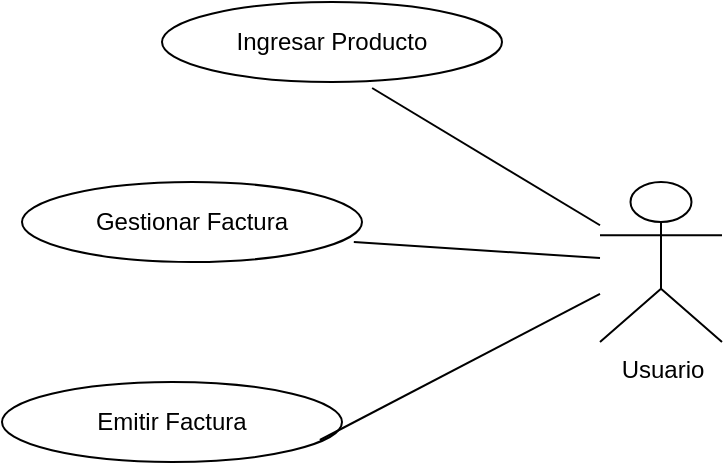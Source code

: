 <mxfile version="14.4.4"><diagram id="IqP3ed1xshZNpkBc8JZA" name="Page-1"><mxGraphModel dx="526" dy="433" grid="1" gridSize="10" guides="1" tooltips="1" connect="1" arrows="1" fold="1" page="1" pageScale="1" pageWidth="827" pageHeight="1169" math="0" shadow="0"><root><mxCell id="0"/><mxCell id="1" parent="0"/><mxCell id="FVj3k6TiRIditWx6QblU-1" value="&lt;font style=&quot;vertical-align: inherit&quot;&gt;&lt;font style=&quot;vertical-align: inherit&quot;&gt;&lt;font style=&quot;vertical-align: inherit&quot;&gt;&lt;font style=&quot;vertical-align: inherit&quot;&gt;Usuario&lt;/font&gt;&lt;/font&gt;&lt;/font&gt;&lt;/font&gt;" style="shape=umlActor;verticalLabelPosition=bottom;verticalAlign=top;html=1;outlineConnect=0;" parent="1" vertex="1"><mxGeometry x="399" y="150" width="61" height="80" as="geometry"/></mxCell><mxCell id="FVj3k6TiRIditWx6QblU-2" value="&lt;font style=&quot;vertical-align: inherit&quot;&gt;&lt;font style=&quot;vertical-align: inherit&quot;&gt;Ingresar Producto&lt;/font&gt;&lt;/font&gt;" style="ellipse;whiteSpace=wrap;html=1;" parent="1" vertex="1"><mxGeometry x="180" y="60" width="170" height="40" as="geometry"/></mxCell><mxCell id="FVj3k6TiRIditWx6QblU-3" value="&lt;font style=&quot;vertical-align: inherit&quot;&gt;&lt;font style=&quot;vertical-align: inherit&quot;&gt;&lt;font style=&quot;vertical-align: inherit&quot;&gt;&lt;font style=&quot;vertical-align: inherit&quot;&gt;&lt;font style=&quot;vertical-align: inherit&quot;&gt;&lt;font style=&quot;vertical-align: inherit&quot;&gt;Emitir Factura&lt;/font&gt;&lt;/font&gt;&lt;/font&gt;&lt;/font&gt;&lt;/font&gt;&lt;/font&gt;" style="ellipse;whiteSpace=wrap;html=1;" parent="1" vertex="1"><mxGeometry x="100" y="250" width="170" height="40" as="geometry"/></mxCell><mxCell id="FVj3k6TiRIditWx6QblU-4" value="&lt;font style=&quot;vertical-align: inherit&quot;&gt;&lt;font style=&quot;vertical-align: inherit&quot;&gt;&lt;font style=&quot;vertical-align: inherit&quot;&gt;&lt;font style=&quot;vertical-align: inherit&quot;&gt;Gestionar Factura&lt;/font&gt;&lt;/font&gt;&lt;/font&gt;&lt;/font&gt;" style="ellipse;whiteSpace=wrap;html=1;" parent="1" vertex="1"><mxGeometry x="110" y="150" width="170" height="40" as="geometry"/></mxCell><mxCell id="FVj3k6TiRIditWx6QblU-9" value="" style="endArrow=none;html=1;exitX=0.618;exitY=1.075;exitDx=0;exitDy=0;exitPerimeter=0;" parent="1" source="FVj3k6TiRIditWx6QblU-2" target="FVj3k6TiRIditWx6QblU-1" edge="1"><mxGeometry width="50" height="50" relative="1" as="geometry"><mxPoint x="300" y="190" as="sourcePoint"/><mxPoint x="350" y="140" as="targetPoint"/></mxGeometry></mxCell><mxCell id="FVj3k6TiRIditWx6QblU-14" value="" style="endArrow=none;html=1;exitX=0.976;exitY=0.75;exitDx=0;exitDy=0;exitPerimeter=0;" parent="1" source="FVj3k6TiRIditWx6QblU-4" target="FVj3k6TiRIditWx6QblU-1" edge="1"><mxGeometry width="50" height="50" relative="1" as="geometry"><mxPoint x="250" y="280" as="sourcePoint"/><mxPoint x="300" y="230" as="targetPoint"/></mxGeometry></mxCell><mxCell id="FVj3k6TiRIditWx6QblU-15" value="" style="endArrow=none;html=1;exitX=0.935;exitY=0.725;exitDx=0;exitDy=0;exitPerimeter=0;" parent="1" source="FVj3k6TiRIditWx6QblU-3" target="FVj3k6TiRIditWx6QblU-1" edge="1"><mxGeometry width="50" height="50" relative="1" as="geometry"><mxPoint x="310" y="280" as="sourcePoint"/><mxPoint x="360" y="230" as="targetPoint"/></mxGeometry></mxCell></root></mxGraphModel></diagram></mxfile>